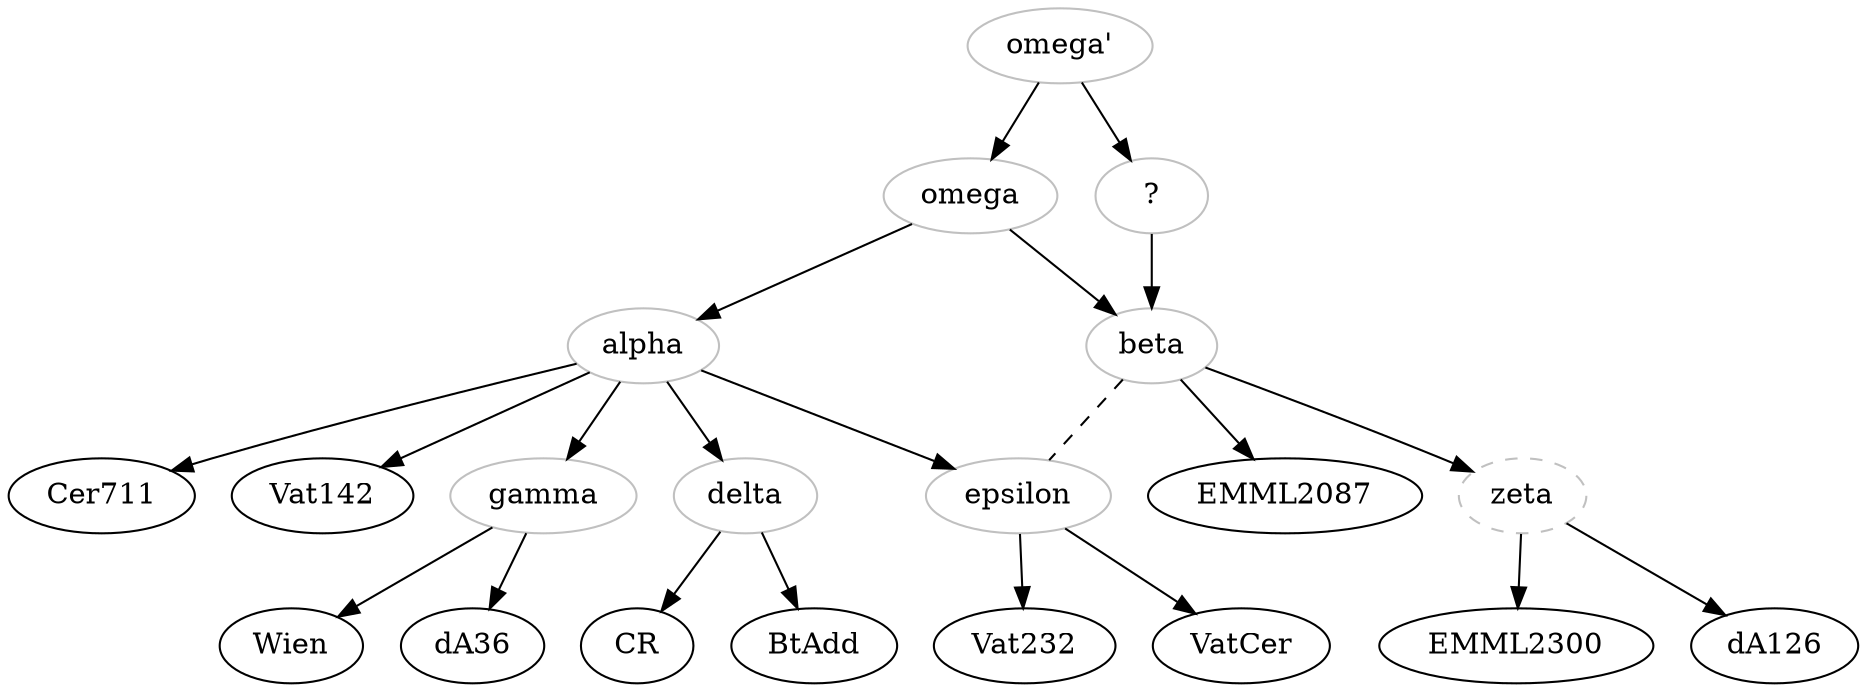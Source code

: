 digraph {
	omega_prime -> omega;
	omega_prime -> extra_ct;
	omega -> alpha;
	omega -> beta;

	alpha -> Cer711;
	alpha -> Vat142;
	alpha -> gamma;
	gamma -> Wien;
	gamma -> dA36;
	alpha -> delta;
	delta -> CR;
	delta -> BtAdd;
	alpha -> epsilon;
	epsilon -> Vat232;
	epsilon -> VatCer;

	beta -> EMML2087;
	beta -> zeta;
	zeta -> EMML2300;
	zeta -> dA126;
	
	extra_ct -> beta;
	beta -> epsilon [style = "dashed", dir=none];
	
	omega_prime [color="grey", label="omega'"];
	omega [color="grey"];
	extra_ct [color="grey",label="?"];
	alpha [color="grey"];
	beta [color="grey"];
	gamma [color="grey"];
	delta [color="grey"];
	epsilon [color="grey"];
	zeta [color="grey", style="dashed"];
}
